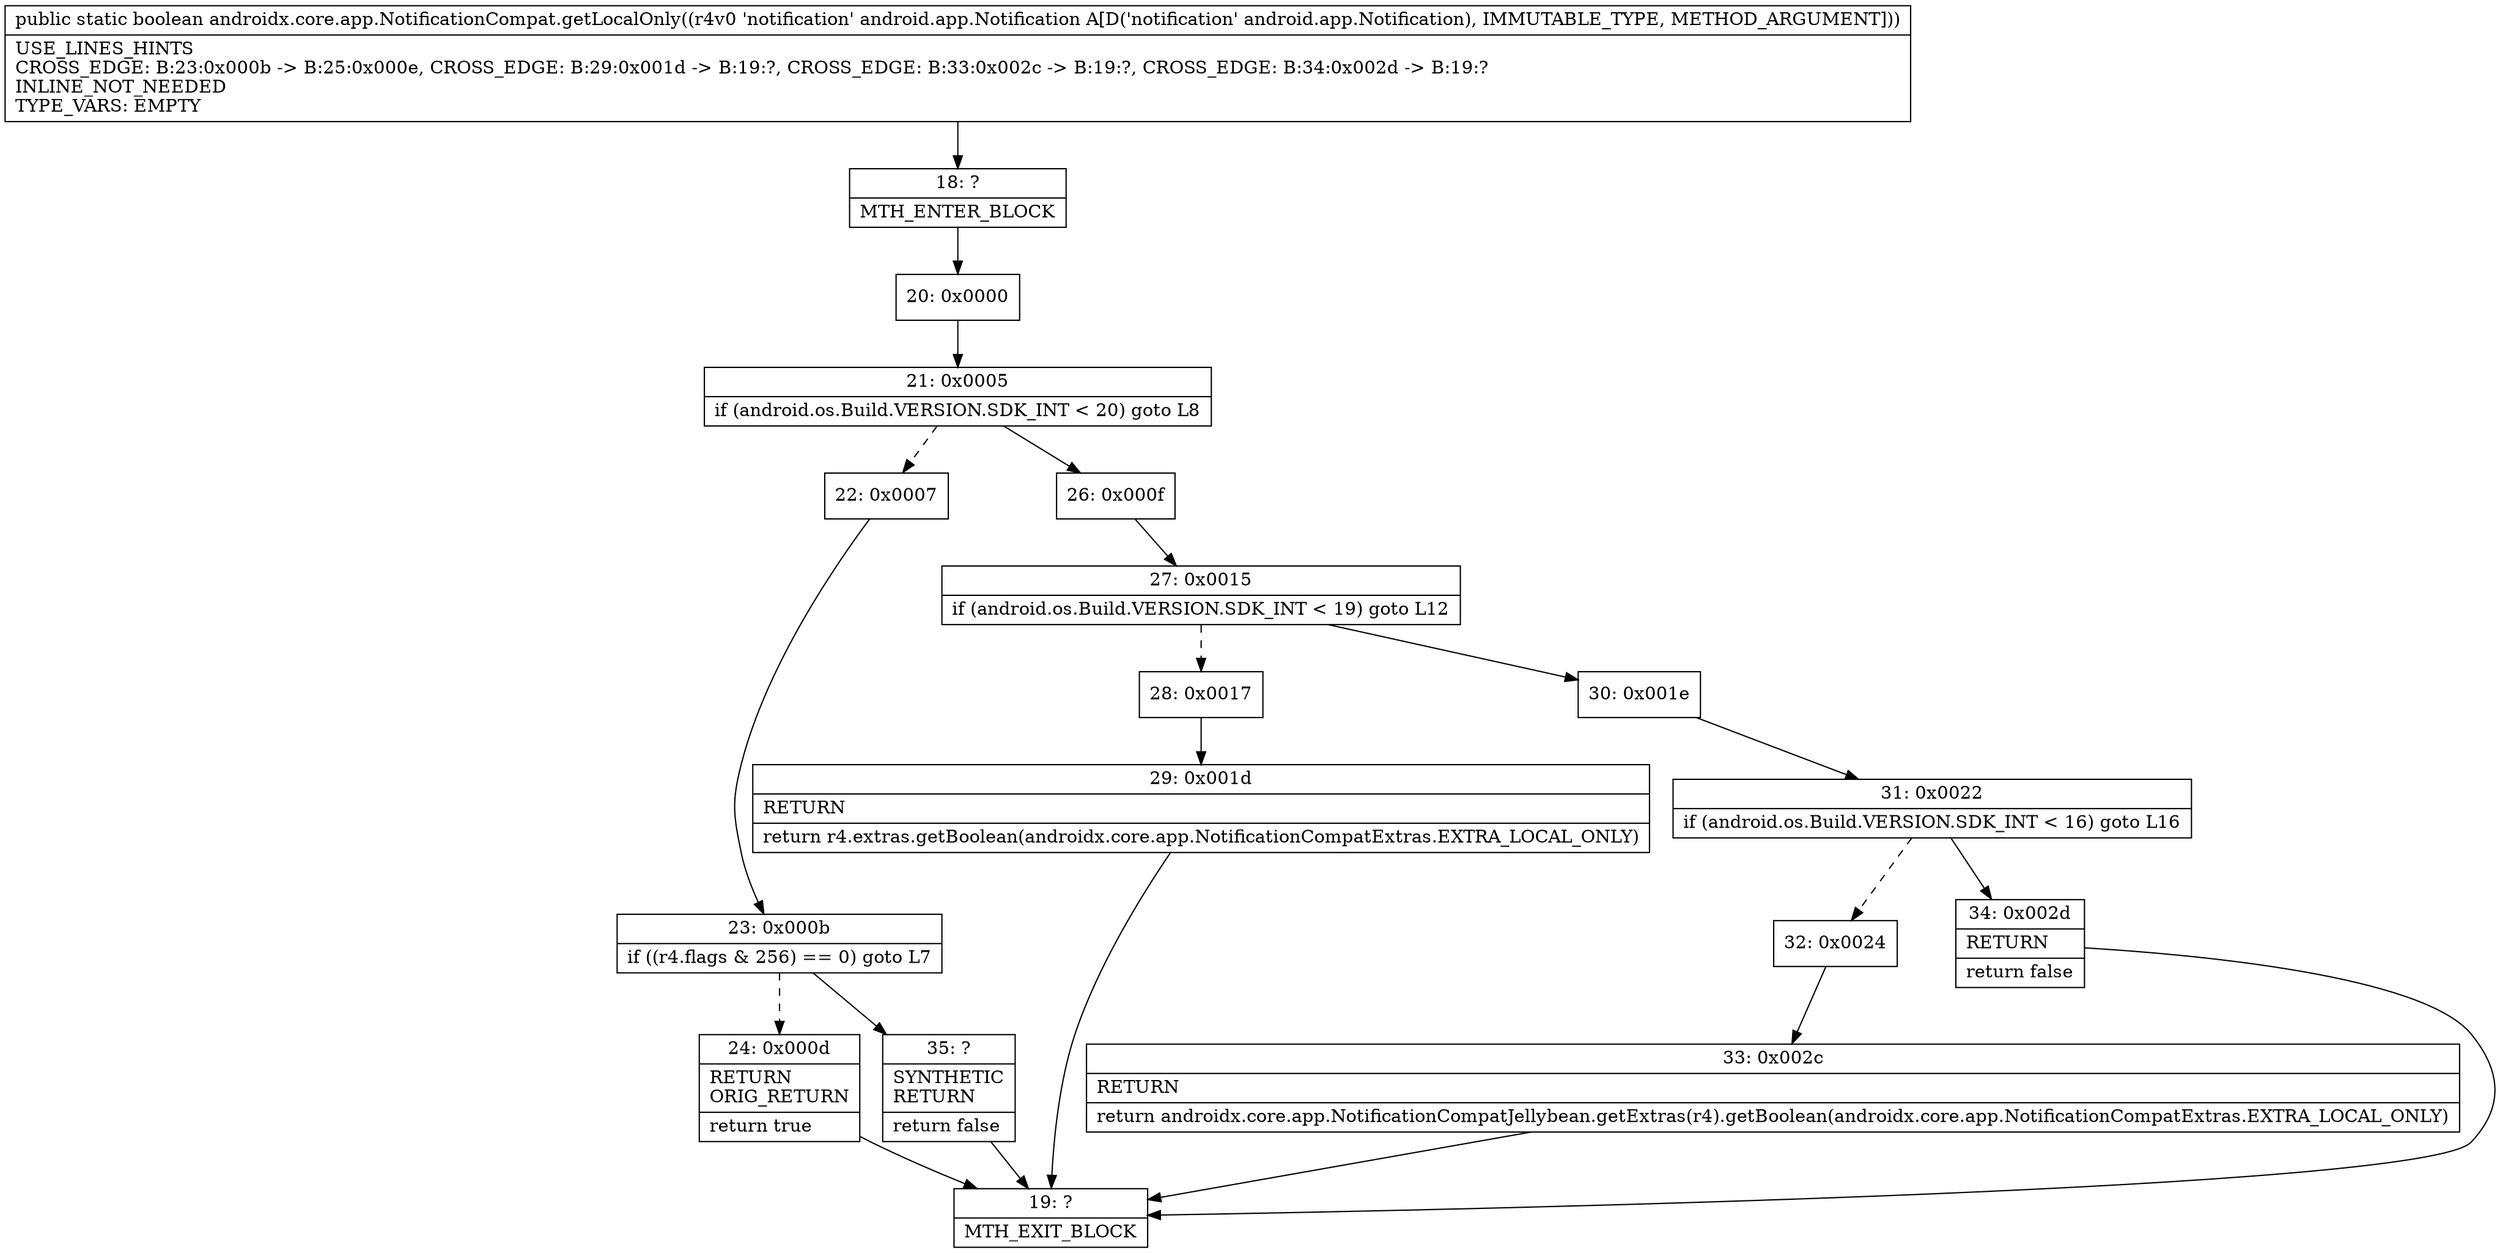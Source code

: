 digraph "CFG forandroidx.core.app.NotificationCompat.getLocalOnly(Landroid\/app\/Notification;)Z" {
Node_18 [shape=record,label="{18\:\ ?|MTH_ENTER_BLOCK\l}"];
Node_20 [shape=record,label="{20\:\ 0x0000}"];
Node_21 [shape=record,label="{21\:\ 0x0005|if (android.os.Build.VERSION.SDK_INT \< 20) goto L8\l}"];
Node_22 [shape=record,label="{22\:\ 0x0007}"];
Node_23 [shape=record,label="{23\:\ 0x000b|if ((r4.flags & 256) == 0) goto L7\l}"];
Node_24 [shape=record,label="{24\:\ 0x000d|RETURN\lORIG_RETURN\l|return true\l}"];
Node_19 [shape=record,label="{19\:\ ?|MTH_EXIT_BLOCK\l}"];
Node_35 [shape=record,label="{35\:\ ?|SYNTHETIC\lRETURN\l|return false\l}"];
Node_26 [shape=record,label="{26\:\ 0x000f}"];
Node_27 [shape=record,label="{27\:\ 0x0015|if (android.os.Build.VERSION.SDK_INT \< 19) goto L12\l}"];
Node_28 [shape=record,label="{28\:\ 0x0017}"];
Node_29 [shape=record,label="{29\:\ 0x001d|RETURN\l|return r4.extras.getBoolean(androidx.core.app.NotificationCompatExtras.EXTRA_LOCAL_ONLY)\l}"];
Node_30 [shape=record,label="{30\:\ 0x001e}"];
Node_31 [shape=record,label="{31\:\ 0x0022|if (android.os.Build.VERSION.SDK_INT \< 16) goto L16\l}"];
Node_32 [shape=record,label="{32\:\ 0x0024}"];
Node_33 [shape=record,label="{33\:\ 0x002c|RETURN\l|return androidx.core.app.NotificationCompatJellybean.getExtras(r4).getBoolean(androidx.core.app.NotificationCompatExtras.EXTRA_LOCAL_ONLY)\l}"];
Node_34 [shape=record,label="{34\:\ 0x002d|RETURN\l|return false\l}"];
MethodNode[shape=record,label="{public static boolean androidx.core.app.NotificationCompat.getLocalOnly((r4v0 'notification' android.app.Notification A[D('notification' android.app.Notification), IMMUTABLE_TYPE, METHOD_ARGUMENT]))  | USE_LINES_HINTS\lCROSS_EDGE: B:23:0x000b \-\> B:25:0x000e, CROSS_EDGE: B:29:0x001d \-\> B:19:?, CROSS_EDGE: B:33:0x002c \-\> B:19:?, CROSS_EDGE: B:34:0x002d \-\> B:19:?\lINLINE_NOT_NEEDED\lTYPE_VARS: EMPTY\l}"];
MethodNode -> Node_18;Node_18 -> Node_20;
Node_20 -> Node_21;
Node_21 -> Node_22[style=dashed];
Node_21 -> Node_26;
Node_22 -> Node_23;
Node_23 -> Node_24[style=dashed];
Node_23 -> Node_35;
Node_24 -> Node_19;
Node_35 -> Node_19;
Node_26 -> Node_27;
Node_27 -> Node_28[style=dashed];
Node_27 -> Node_30;
Node_28 -> Node_29;
Node_29 -> Node_19;
Node_30 -> Node_31;
Node_31 -> Node_32[style=dashed];
Node_31 -> Node_34;
Node_32 -> Node_33;
Node_33 -> Node_19;
Node_34 -> Node_19;
}


